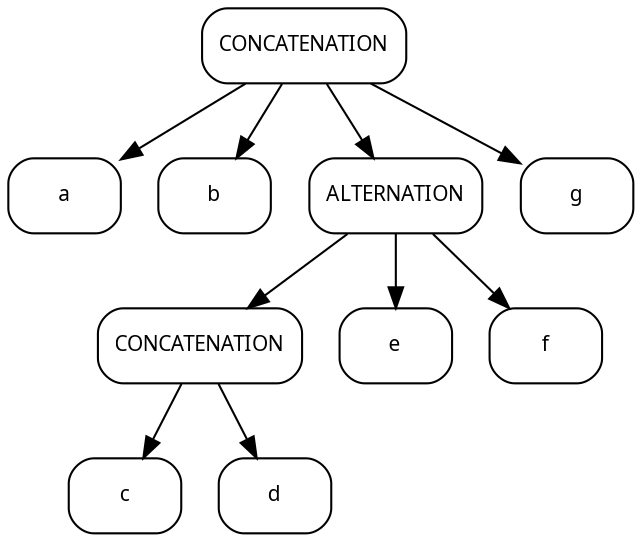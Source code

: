 digraph reg_tree {
	node [shape = rectangle, fontname = "TeXGyrePagella-Regular", fontsize = 10];
	edge [fontname = "TeXGyrePagella-Regular", fontsize = 10];
	node [style= rounded];
	1 [label = "CONCATENATION"];
	1 -> a;
	1 -> b;
	2 [label = "ALTERNATION"];
	1 -> 2;
	3 [label = "CONCATENATION"];
	2 -> 3;
	2 -> e;
	2 -> f;
	3 -> c;
	3 -> d;
	1 -> g;
}